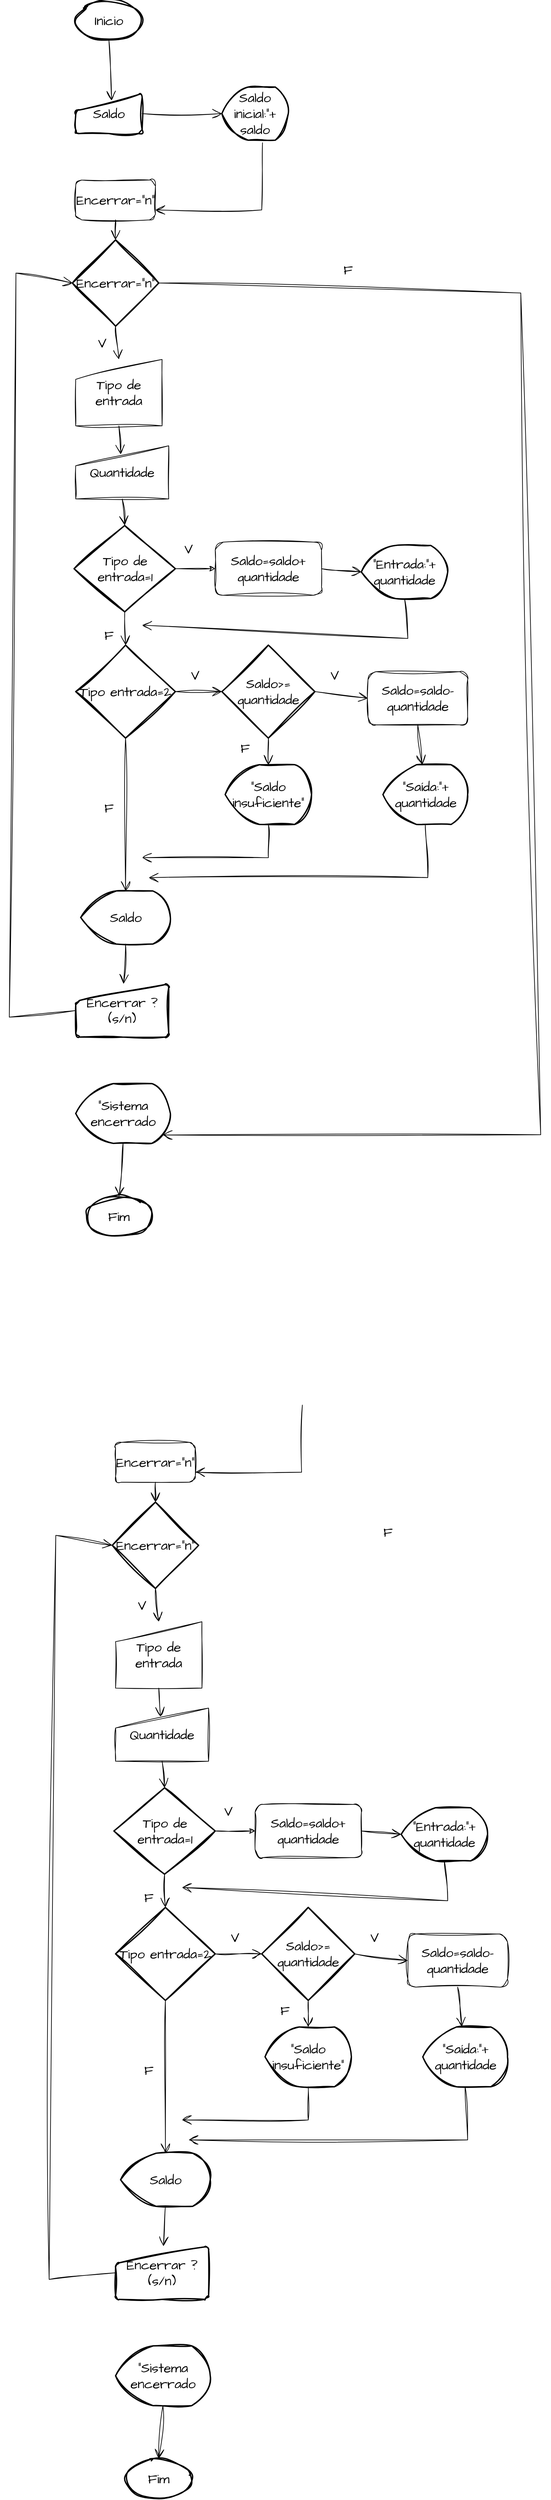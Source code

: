 <mxfile version="21.1.4" type="github">
  <diagram name="Página-1" id="TsNBDz-tJirOaTE4AlUL">
    <mxGraphModel dx="5127" dy="3079" grid="1" gridSize="10" guides="1" tooltips="1" connect="1" arrows="1" fold="1" page="1" pageScale="1" pageWidth="827" pageHeight="1169" math="0" shadow="0">
      <root>
        <mxCell id="0" />
        <mxCell id="1" parent="0" />
        <mxCell id="K529BgqyPdFPI6PLgaCU-2" value="Saldo" style="html=1;strokeWidth=2;shape=manualInput;whiteSpace=wrap;rounded=1;size=26;arcSize=11;sketch=1;hachureGap=4;jiggle=2;curveFitting=1;fontFamily=Architects Daughter;fontSource=https%3A%2F%2Ffonts.googleapis.com%2Fcss%3Ffamily%3DArchitects%2BDaughter;fontSize=20;" parent="1" vertex="1">
          <mxGeometry x="80" y="140" width="100" height="60" as="geometry" />
        </mxCell>
        <mxCell id="K529BgqyPdFPI6PLgaCU-3" value="Inicio" style="strokeWidth=2;html=1;shape=mxgraph.flowchart.start_1;whiteSpace=wrap;sketch=1;hachureGap=4;jiggle=2;curveFitting=1;fontFamily=Architects Daughter;fontSource=https%3A%2F%2Ffonts.googleapis.com%2Fcss%3Ffamily%3DArchitects%2BDaughter;fontSize=20;" parent="1" vertex="1">
          <mxGeometry x="80" width="100" height="60" as="geometry" />
        </mxCell>
        <mxCell id="K529BgqyPdFPI6PLgaCU-6" value="Saldo inicial:&quot;+ saldo" style="strokeWidth=2;html=1;shape=mxgraph.flowchart.display;whiteSpace=wrap;sketch=1;hachureGap=4;jiggle=2;curveFitting=1;fontFamily=Architects Daughter;fontSource=https%3A%2F%2Ffonts.googleapis.com%2Fcss%3Ffamily%3DArchitects%2BDaughter;fontSize=20;" parent="1" vertex="1">
          <mxGeometry x="300" y="130" width="100" height="80" as="geometry" />
        </mxCell>
        <mxCell id="K529BgqyPdFPI6PLgaCU-8" value="Encerrar=&quot;n&quot;" style="rounded=1;whiteSpace=wrap;html=1;sketch=1;hachureGap=4;jiggle=2;curveFitting=1;fontFamily=Architects Daughter;fontSource=https%3A%2F%2Ffonts.googleapis.com%2Fcss%3Ffamily%3DArchitects%2BDaughter;fontSize=20;" parent="1" vertex="1">
          <mxGeometry x="80" y="270" width="120" height="60" as="geometry" />
        </mxCell>
        <mxCell id="K529BgqyPdFPI6PLgaCU-17" value="" style="endArrow=open;endFill=1;endSize=12;html=1;rounded=0;sketch=1;hachureGap=4;jiggle=2;curveFitting=1;fontFamily=Architects Daughter;fontSource=https%3A%2F%2Ffonts.googleapis.com%2Fcss%3Ffamily%3DArchitects%2BDaughter;fontSize=16;entryX=1;entryY=0.75;entryDx=0;entryDy=0;exitX=0.612;exitY=1.049;exitDx=0;exitDy=0;exitPerimeter=0;" parent="1" source="K529BgqyPdFPI6PLgaCU-6" target="K529BgqyPdFPI6PLgaCU-8" edge="1">
          <mxGeometry width="160" relative="1" as="geometry">
            <mxPoint x="400" y="240" as="sourcePoint" />
            <mxPoint x="240" y="280" as="targetPoint" />
            <Array as="points">
              <mxPoint x="360" y="315" />
            </Array>
          </mxGeometry>
        </mxCell>
        <mxCell id="K529BgqyPdFPI6PLgaCU-24" value="" style="endArrow=open;endFill=1;endSize=12;html=1;rounded=0;sketch=1;hachureGap=4;jiggle=2;curveFitting=1;fontFamily=Architects Daughter;fontSource=https%3A%2F%2Ffonts.googleapis.com%2Fcss%3Ffamily%3DArchitects%2BDaughter;fontSize=16;entryX=0.54;entryY=0.173;entryDx=0;entryDy=0;entryPerimeter=0;exitX=0.5;exitY=1;exitDx=0;exitDy=0;exitPerimeter=0;" parent="1" source="K529BgqyPdFPI6PLgaCU-3" target="K529BgqyPdFPI6PLgaCU-2" edge="1">
          <mxGeometry width="160" relative="1" as="geometry">
            <mxPoint x="180" y="90" as="sourcePoint" />
            <mxPoint x="145" y="190" as="targetPoint" />
          </mxGeometry>
        </mxCell>
        <mxCell id="K529BgqyPdFPI6PLgaCU-25" value="" style="endArrow=open;endFill=1;endSize=12;html=1;rounded=0;sketch=1;hachureGap=4;jiggle=2;curveFitting=1;fontFamily=Architects Daughter;fontSource=https%3A%2F%2Ffonts.googleapis.com%2Fcss%3Ffamily%3DArchitects%2BDaughter;fontSize=16;entryX=0;entryY=0.5;entryDx=0;entryDy=0;entryPerimeter=0;exitX=1;exitY=0.5;exitDx=0;exitDy=0;" parent="1" source="K529BgqyPdFPI6PLgaCU-2" target="K529BgqyPdFPI6PLgaCU-6" edge="1">
          <mxGeometry width="160" relative="1" as="geometry">
            <mxPoint x="220" y="140" as="sourcePoint" />
            <mxPoint x="250" y="170" as="targetPoint" />
          </mxGeometry>
        </mxCell>
        <mxCell id="K529BgqyPdFPI6PLgaCU-26" value="" style="endArrow=open;endFill=1;endSize=12;html=1;rounded=0;sketch=1;hachureGap=4;jiggle=2;curveFitting=1;fontFamily=Architects Daughter;fontSource=https%3A%2F%2Ffonts.googleapis.com%2Fcss%3Ffamily%3DArchitects%2BDaughter;fontSize=16;exitX=0.5;exitY=1;exitDx=0;exitDy=0;entryX=0.5;entryY=0;entryDx=0;entryDy=0;entryPerimeter=0;" parent="1" source="K529BgqyPdFPI6PLgaCU-8" target="K529BgqyPdFPI6PLgaCU-28" edge="1">
          <mxGeometry width="160" relative="1" as="geometry">
            <mxPoint x="139.5" y="320" as="sourcePoint" />
            <mxPoint x="170" y="350" as="targetPoint" />
          </mxGeometry>
        </mxCell>
        <mxCell id="K529BgqyPdFPI6PLgaCU-29" style="edgeStyle=orthogonalEdgeStyle;rounded=0;sketch=1;hachureGap=4;jiggle=2;curveFitting=1;orthogonalLoop=1;jettySize=auto;html=1;fontFamily=Architects Daughter;fontSource=https%3A%2F%2Ffonts.googleapis.com%2Fcss%3Ffamily%3DArchitects%2BDaughter;fontSize=16;" parent="1" edge="1">
          <mxGeometry relative="1" as="geometry">
            <mxPoint x="220" y="435" as="targetPoint" />
            <mxPoint x="220" y="435" as="sourcePoint" />
          </mxGeometry>
        </mxCell>
        <mxCell id="K529BgqyPdFPI6PLgaCU-28" value="Encerrar=&quot;n&quot;" style="strokeWidth=2;html=1;shape=mxgraph.flowchart.decision;whiteSpace=wrap;sketch=1;hachureGap=4;jiggle=2;curveFitting=1;fontFamily=Architects Daughter;fontSource=https%3A%2F%2Ffonts.googleapis.com%2Fcss%3Ffamily%3DArchitects%2BDaughter;fontSize=20;" parent="1" vertex="1">
          <mxGeometry x="75" y="360" width="130" height="130" as="geometry" />
        </mxCell>
        <mxCell id="K529BgqyPdFPI6PLgaCU-31" value="Tipo de entrada" style="shape=manualInput;whiteSpace=wrap;html=1;sketch=1;hachureGap=4;jiggle=2;curveFitting=1;fontFamily=Architects Daughter;fontSource=https%3A%2F%2Ffonts.googleapis.com%2Fcss%3Ffamily%3DArchitects%2BDaughter;fontSize=20;" parent="1" vertex="1">
          <mxGeometry x="80" y="540" width="130" height="100" as="geometry" />
        </mxCell>
        <mxCell id="K529BgqyPdFPI6PLgaCU-32" value="" style="endArrow=open;endFill=1;endSize=12;html=1;rounded=0;sketch=1;hachureGap=4;jiggle=2;curveFitting=1;fontFamily=Architects Daughter;fontSource=https%3A%2F%2Ffonts.googleapis.com%2Fcss%3Ffamily%3DArchitects%2BDaughter;fontSize=16;exitX=0.5;exitY=1;exitDx=0;exitDy=0;exitPerimeter=0;entryX=0.5;entryY=0;entryDx=0;entryDy=0;" parent="1" source="K529BgqyPdFPI6PLgaCU-28" target="K529BgqyPdFPI6PLgaCU-31" edge="1">
          <mxGeometry width="160" relative="1" as="geometry">
            <mxPoint x="144.5" y="505" as="sourcePoint" />
            <mxPoint x="200" y="510" as="targetPoint" />
            <Array as="points" />
          </mxGeometry>
        </mxCell>
        <mxCell id="K529BgqyPdFPI6PLgaCU-35" value="V" style="text;html=1;strokeColor=none;fillColor=none;align=center;verticalAlign=middle;whiteSpace=wrap;rounded=0;fontSize=20;fontFamily=Architects Daughter;" parent="1" vertex="1">
          <mxGeometry x="90" y="500" width="60" height="30" as="geometry" />
        </mxCell>
        <mxCell id="K529BgqyPdFPI6PLgaCU-36" value="Quantidade" style="shape=manualInput;whiteSpace=wrap;html=1;sketch=1;hachureGap=4;jiggle=2;curveFitting=1;fontFamily=Architects Daughter;fontSource=https%3A%2F%2Ffonts.googleapis.com%2Fcss%3Ffamily%3DArchitects%2BDaughter;fontSize=20;" parent="1" vertex="1">
          <mxGeometry x="80" y="670" width="140" height="80" as="geometry" />
        </mxCell>
        <mxCell id="K529BgqyPdFPI6PLgaCU-37" value="" style="endArrow=open;endFill=1;endSize=12;html=1;rounded=0;sketch=1;hachureGap=4;jiggle=2;curveFitting=1;fontFamily=Architects Daughter;fontSource=https%3A%2F%2Ffonts.googleapis.com%2Fcss%3Ffamily%3DArchitects%2BDaughter;fontSize=16;entryX=0.483;entryY=0.161;entryDx=0;entryDy=0;entryPerimeter=0;exitX=0.5;exitY=1;exitDx=0;exitDy=0;" parent="1" source="K529BgqyPdFPI6PLgaCU-31" target="K529BgqyPdFPI6PLgaCU-36" edge="1">
          <mxGeometry width="160" relative="1" as="geometry">
            <mxPoint x="144.5" y="630" as="sourcePoint" />
            <mxPoint x="144.5" y="700" as="targetPoint" />
          </mxGeometry>
        </mxCell>
        <mxCell id="K529BgqyPdFPI6PLgaCU-45" value="" style="edgeStyle=orthogonalEdgeStyle;rounded=0;sketch=1;hachureGap=4;jiggle=2;curveFitting=1;orthogonalLoop=1;jettySize=auto;html=1;fontFamily=Architects Daughter;fontSource=https%3A%2F%2Ffonts.googleapis.com%2Fcss%3Ffamily%3DArchitects%2BDaughter;fontSize=16;exitX=1;exitY=0.5;exitDx=0;exitDy=0;exitPerimeter=0;entryX=0;entryY=0.5;entryDx=0;entryDy=0;" parent="1" source="K529BgqyPdFPI6PLgaCU-39" target="K529BgqyPdFPI6PLgaCU-42" edge="1">
          <mxGeometry relative="1" as="geometry">
            <mxPoint x="240" y="890" as="sourcePoint" />
            <mxPoint x="260" y="880" as="targetPoint" />
          </mxGeometry>
        </mxCell>
        <mxCell id="K529BgqyPdFPI6PLgaCU-39" value="Tipo de entrada=1" style="strokeWidth=2;html=1;shape=mxgraph.flowchart.decision;whiteSpace=wrap;sketch=1;hachureGap=4;jiggle=2;curveFitting=1;fontFamily=Architects Daughter;fontSource=https%3A%2F%2Ffonts.googleapis.com%2Fcss%3Ffamily%3DArchitects%2BDaughter;fontSize=20;" parent="1" vertex="1">
          <mxGeometry x="77.5" y="790" width="152.5" height="130" as="geometry" />
        </mxCell>
        <mxCell id="K529BgqyPdFPI6PLgaCU-40" value="" style="endArrow=open;endFill=1;endSize=12;html=1;rounded=0;sketch=1;hachureGap=4;jiggle=2;curveFitting=1;fontFamily=Architects Daughter;fontSource=https%3A%2F%2Ffonts.googleapis.com%2Fcss%3Ffamily%3DArchitects%2BDaughter;fontSize=16;exitX=0.5;exitY=1;exitDx=0;exitDy=0;entryX=0.5;entryY=0;entryDx=0;entryDy=0;entryPerimeter=0;" parent="1" source="K529BgqyPdFPI6PLgaCU-36" target="K529BgqyPdFPI6PLgaCU-39" edge="1">
          <mxGeometry width="160" relative="1" as="geometry">
            <mxPoint x="180" y="780" as="sourcePoint" />
            <mxPoint x="170" y="780" as="targetPoint" />
          </mxGeometry>
        </mxCell>
        <mxCell id="K529BgqyPdFPI6PLgaCU-42" value="Saldo=saldo+&lt;br&gt;quantidade" style="rounded=1;whiteSpace=wrap;html=1;sketch=1;hachureGap=4;jiggle=2;curveFitting=1;fontFamily=Architects Daughter;fontSource=https%3A%2F%2Ffonts.googleapis.com%2Fcss%3Ffamily%3DArchitects%2BDaughter;fontSize=20;" parent="1" vertex="1">
          <mxGeometry x="290" y="815" width="160" height="80" as="geometry" />
        </mxCell>
        <mxCell id="K529BgqyPdFPI6PLgaCU-46" value="&quot;Entrada:&quot;+&lt;br&gt;quantidade" style="strokeWidth=2;html=1;shape=mxgraph.flowchart.display;whiteSpace=wrap;sketch=1;hachureGap=4;jiggle=2;curveFitting=1;fontFamily=Architects Daughter;fontSource=https%3A%2F%2Ffonts.googleapis.com%2Fcss%3Ffamily%3DArchitects%2BDaughter;fontSize=20;" parent="1" vertex="1">
          <mxGeometry x="510" y="820" width="130" height="80" as="geometry" />
        </mxCell>
        <mxCell id="K529BgqyPdFPI6PLgaCU-47" value="" style="endArrow=open;endFill=1;endSize=12;html=1;rounded=0;sketch=1;hachureGap=4;jiggle=2;curveFitting=1;fontFamily=Architects Daughter;fontSource=https%3A%2F%2Ffonts.googleapis.com%2Fcss%3Ffamily%3DArchitects%2BDaughter;fontSize=16;entryX=0;entryY=0.5;entryDx=0;entryDy=0;entryPerimeter=0;exitX=1;exitY=0.5;exitDx=0;exitDy=0;" parent="1" source="K529BgqyPdFPI6PLgaCU-42" target="K529BgqyPdFPI6PLgaCU-46" edge="1">
          <mxGeometry width="160" relative="1" as="geometry">
            <mxPoint x="334" y="880" as="sourcePoint" />
            <mxPoint x="494" y="880" as="targetPoint" />
          </mxGeometry>
        </mxCell>
        <mxCell id="K529BgqyPdFPI6PLgaCU-48" value="" style="endArrow=open;endFill=1;endSize=12;html=1;rounded=0;sketch=1;hachureGap=4;jiggle=2;curveFitting=1;fontFamily=Architects Daughter;fontSource=https%3A%2F%2Ffonts.googleapis.com%2Fcss%3Ffamily%3DArchitects%2BDaughter;fontSize=16;exitX=0.5;exitY=1;exitDx=0;exitDy=0;exitPerimeter=0;entryX=0.5;entryY=0;entryDx=0;entryDy=0;entryPerimeter=0;" parent="1" source="K529BgqyPdFPI6PLgaCU-39" target="K529BgqyPdFPI6PLgaCU-49" edge="1">
          <mxGeometry width="160" relative="1" as="geometry">
            <mxPoint x="153.25" y="950" as="sourcePoint" />
            <mxPoint x="153" y="960" as="targetPoint" />
          </mxGeometry>
        </mxCell>
        <mxCell id="K529BgqyPdFPI6PLgaCU-49" value="Tipo entrada=2" style="strokeWidth=2;html=1;shape=mxgraph.flowchart.decision;whiteSpace=wrap;sketch=1;hachureGap=4;jiggle=2;curveFitting=1;fontFamily=Architects Daughter;fontSource=https%3A%2F%2Ffonts.googleapis.com%2Fcss%3Ffamily%3DArchitects%2BDaughter;fontSize=20;" parent="1" vertex="1">
          <mxGeometry x="80" y="970" width="150" height="140" as="geometry" />
        </mxCell>
        <mxCell id="K529BgqyPdFPI6PLgaCU-50" value="F" style="text;html=1;strokeColor=none;fillColor=none;align=center;verticalAlign=middle;whiteSpace=wrap;rounded=0;fontSize=20;fontFamily=Architects Daughter;" parent="1" vertex="1">
          <mxGeometry x="100" y="940" width="60" height="30" as="geometry" />
        </mxCell>
        <mxCell id="K529BgqyPdFPI6PLgaCU-51" value="V" style="text;html=1;strokeColor=none;fillColor=none;align=center;verticalAlign=middle;whiteSpace=wrap;rounded=0;fontSize=20;fontFamily=Architects Daughter;" parent="1" vertex="1">
          <mxGeometry x="220" y="810" width="60" height="30" as="geometry" />
        </mxCell>
        <mxCell id="K529BgqyPdFPI6PLgaCU-54" value="" style="endArrow=open;endFill=1;endSize=12;html=1;rounded=0;sketch=1;hachureGap=4;jiggle=2;curveFitting=1;fontFamily=Architects Daughter;fontSource=https%3A%2F%2Ffonts.googleapis.com%2Fcss%3Ffamily%3DArchitects%2BDaughter;fontSize=16;exitX=0.5;exitY=1;exitDx=0;exitDy=0;exitPerimeter=0;" parent="1" source="K529BgqyPdFPI6PLgaCU-46" edge="1">
          <mxGeometry width="160" relative="1" as="geometry">
            <mxPoint x="690" y="940" as="sourcePoint" />
            <mxPoint x="180" y="940" as="targetPoint" />
            <Array as="points">
              <mxPoint x="580" y="960" />
            </Array>
          </mxGeometry>
        </mxCell>
        <mxCell id="K529BgqyPdFPI6PLgaCU-55" value="" style="endArrow=open;endFill=1;endSize=12;html=1;rounded=0;sketch=1;hachureGap=4;jiggle=2;curveFitting=1;fontFamily=Architects Daughter;fontSource=https%3A%2F%2Ffonts.googleapis.com%2Fcss%3Ffamily%3DArchitects%2BDaughter;fontSize=16;exitX=1;exitY=0.5;exitDx=0;exitDy=0;exitPerimeter=0;entryX=0;entryY=0.5;entryDx=0;entryDy=0;entryPerimeter=0;" parent="1" source="K529BgqyPdFPI6PLgaCU-49" target="K529BgqyPdFPI6PLgaCU-56" edge="1">
          <mxGeometry width="160" relative="1" as="geometry">
            <mxPoint x="380" y="1130" as="sourcePoint" />
            <mxPoint x="280" y="1060" as="targetPoint" />
          </mxGeometry>
        </mxCell>
        <mxCell id="K529BgqyPdFPI6PLgaCU-56" value="Saldo&amp;gt;=&lt;br&gt;quantidade" style="strokeWidth=2;html=1;shape=mxgraph.flowchart.decision;whiteSpace=wrap;sketch=1;hachureGap=4;jiggle=2;curveFitting=1;fontFamily=Architects Daughter;fontSource=https%3A%2F%2Ffonts.googleapis.com%2Fcss%3Ffamily%3DArchitects%2BDaughter;fontSize=20;" parent="1" vertex="1">
          <mxGeometry x="300" y="970" width="140" height="140" as="geometry" />
        </mxCell>
        <mxCell id="K529BgqyPdFPI6PLgaCU-57" value="Saldo=saldo-&lt;br&gt;quantidade" style="rounded=1;whiteSpace=wrap;html=1;sketch=1;hachureGap=4;jiggle=2;curveFitting=1;fontFamily=Architects Daughter;fontSource=https%3A%2F%2Ffonts.googleapis.com%2Fcss%3Ffamily%3DArchitects%2BDaughter;fontSize=20;" parent="1" vertex="1">
          <mxGeometry x="520" y="1010" width="150" height="80" as="geometry" />
        </mxCell>
        <mxCell id="K529BgqyPdFPI6PLgaCU-58" value="" style="endArrow=open;endFill=1;endSize=12;html=1;rounded=0;sketch=1;hachureGap=4;jiggle=2;curveFitting=1;fontFamily=Architects Daughter;fontSource=https%3A%2F%2Ffonts.googleapis.com%2Fcss%3Ffamily%3DArchitects%2BDaughter;fontSize=16;exitX=1;exitY=0.5;exitDx=0;exitDy=0;exitPerimeter=0;entryX=0;entryY=0.5;entryDx=0;entryDy=0;" parent="1" source="K529BgqyPdFPI6PLgaCU-56" target="K529BgqyPdFPI6PLgaCU-57" edge="1">
          <mxGeometry width="160" relative="1" as="geometry">
            <mxPoint x="380" y="1110" as="sourcePoint" />
            <mxPoint x="540" y="1110" as="targetPoint" />
          </mxGeometry>
        </mxCell>
        <mxCell id="K529BgqyPdFPI6PLgaCU-59" value="V" style="text;html=1;strokeColor=none;fillColor=none;align=center;verticalAlign=middle;whiteSpace=wrap;rounded=0;fontSize=20;fontFamily=Architects Daughter;" parent="1" vertex="1">
          <mxGeometry x="230" y="1000" width="60" height="30" as="geometry" />
        </mxCell>
        <mxCell id="K529BgqyPdFPI6PLgaCU-60" value="V" style="text;html=1;strokeColor=none;fillColor=none;align=center;verticalAlign=middle;whiteSpace=wrap;rounded=0;fontSize=20;fontFamily=Architects Daughter;" parent="1" vertex="1">
          <mxGeometry x="440" y="1000" width="60" height="30" as="geometry" />
        </mxCell>
        <mxCell id="K529BgqyPdFPI6PLgaCU-61" value="" style="endArrow=open;endFill=1;endSize=12;html=1;rounded=0;sketch=1;hachureGap=4;jiggle=2;curveFitting=1;fontFamily=Architects Daughter;fontSource=https%3A%2F%2Ffonts.googleapis.com%2Fcss%3Ffamily%3DArchitects%2BDaughter;fontSize=16;exitX=0.5;exitY=1;exitDx=0;exitDy=0;exitPerimeter=0;entryX=0.5;entryY=0;entryDx=0;entryDy=0;entryPerimeter=0;" parent="1" source="K529BgqyPdFPI6PLgaCU-56" target="K529BgqyPdFPI6PLgaCU-65" edge="1">
          <mxGeometry width="160" relative="1" as="geometry">
            <mxPoint x="340" y="1160" as="sourcePoint" />
            <mxPoint x="370" y="1130" as="targetPoint" />
          </mxGeometry>
        </mxCell>
        <mxCell id="K529BgqyPdFPI6PLgaCU-63" value="" style="endArrow=open;endFill=1;endSize=12;html=1;rounded=0;sketch=1;hachureGap=4;jiggle=2;curveFitting=1;fontFamily=Architects Daughter;fontSource=https%3A%2F%2Ffonts.googleapis.com%2Fcss%3Ffamily%3DArchitects%2BDaughter;fontSize=16;exitX=0.5;exitY=1;exitDx=0;exitDy=0;" parent="1" source="K529BgqyPdFPI6PLgaCU-57" target="K529BgqyPdFPI6PLgaCU-64" edge="1">
          <mxGeometry width="160" relative="1" as="geometry">
            <mxPoint x="560" y="1140" as="sourcePoint" />
            <mxPoint x="600" y="1110" as="targetPoint" />
          </mxGeometry>
        </mxCell>
        <mxCell id="K529BgqyPdFPI6PLgaCU-64" value="&quot;Saída:&quot;+&lt;br&gt;quantidade" style="strokeWidth=2;html=1;shape=mxgraph.flowchart.display;whiteSpace=wrap;sketch=1;hachureGap=4;jiggle=2;curveFitting=1;fontFamily=Architects Daughter;fontSource=https%3A%2F%2Ffonts.googleapis.com%2Fcss%3Ffamily%3DArchitects%2BDaughter;fontSize=20;" parent="1" vertex="1">
          <mxGeometry x="542.5" y="1150" width="127.5" height="90" as="geometry" />
        </mxCell>
        <mxCell id="K529BgqyPdFPI6PLgaCU-65" value="&quot;Saldo&lt;br&gt;insuficiente&quot;" style="strokeWidth=2;html=1;shape=mxgraph.flowchart.display;whiteSpace=wrap;sketch=1;hachureGap=4;jiggle=2;curveFitting=1;fontFamily=Architects Daughter;fontSource=https%3A%2F%2Ffonts.googleapis.com%2Fcss%3Ffamily%3DArchitects%2BDaughter;fontSize=20;" parent="1" vertex="1">
          <mxGeometry x="305" y="1150" width="130" height="90" as="geometry" />
        </mxCell>
        <mxCell id="K529BgqyPdFPI6PLgaCU-66" value="F" style="text;html=1;strokeColor=none;fillColor=none;align=center;verticalAlign=middle;whiteSpace=wrap;rounded=0;fontSize=20;fontFamily=Architects Daughter;" parent="1" vertex="1">
          <mxGeometry x="305" y="1110" width="60" height="30" as="geometry" />
        </mxCell>
        <mxCell id="K529BgqyPdFPI6PLgaCU-67" value="Saldo" style="strokeWidth=2;html=1;shape=mxgraph.flowchart.display;whiteSpace=wrap;sketch=1;hachureGap=4;jiggle=2;curveFitting=1;fontFamily=Architects Daughter;fontSource=https%3A%2F%2Ffonts.googleapis.com%2Fcss%3Ffamily%3DArchitects%2BDaughter;fontSize=20;" parent="1" vertex="1">
          <mxGeometry x="87.5" y="1340" width="135" height="80" as="geometry" />
        </mxCell>
        <mxCell id="K529BgqyPdFPI6PLgaCU-68" value="" style="endArrow=open;endFill=1;endSize=12;html=1;rounded=0;sketch=1;hachureGap=4;jiggle=2;curveFitting=1;fontFamily=Architects Daughter;fontSource=https%3A%2F%2Ffonts.googleapis.com%2Fcss%3Ffamily%3DArchitects%2BDaughter;fontSize=16;exitX=0.5;exitY=1;exitDx=0;exitDy=0;exitPerimeter=0;entryX=0.5;entryY=0;entryDx=0;entryDy=0;entryPerimeter=0;" parent="1" source="K529BgqyPdFPI6PLgaCU-49" target="K529BgqyPdFPI6PLgaCU-67" edge="1">
          <mxGeometry width="160" relative="1" as="geometry">
            <mxPoint x="120" y="1210" as="sourcePoint" />
            <mxPoint x="160" y="1320" as="targetPoint" />
          </mxGeometry>
        </mxCell>
        <mxCell id="K529BgqyPdFPI6PLgaCU-69" value="F" style="text;html=1;strokeColor=none;fillColor=none;align=center;verticalAlign=middle;whiteSpace=wrap;rounded=0;fontSize=20;fontFamily=Architects Daughter;" parent="1" vertex="1">
          <mxGeometry x="100" y="1200" width="60" height="30" as="geometry" />
        </mxCell>
        <mxCell id="K529BgqyPdFPI6PLgaCU-70" value="" style="endArrow=open;endFill=1;endSize=12;html=1;rounded=0;sketch=1;hachureGap=4;jiggle=2;curveFitting=1;fontFamily=Architects Daughter;fontSource=https%3A%2F%2Ffonts.googleapis.com%2Fcss%3Ffamily%3DArchitects%2BDaughter;fontSize=16;exitX=0.5;exitY=1;exitDx=0;exitDy=0;exitPerimeter=0;" parent="1" source="K529BgqyPdFPI6PLgaCU-64" edge="1">
          <mxGeometry width="160" relative="1" as="geometry">
            <mxPoint x="542.5" y="1310" as="sourcePoint" />
            <mxPoint x="190" y="1320" as="targetPoint" />
            <Array as="points">
              <mxPoint x="610" y="1320" />
            </Array>
          </mxGeometry>
        </mxCell>
        <mxCell id="K529BgqyPdFPI6PLgaCU-71" value="" style="endArrow=open;endFill=1;endSize=12;html=1;rounded=0;sketch=1;hachureGap=4;jiggle=2;curveFitting=1;fontFamily=Architects Daughter;fontSource=https%3A%2F%2Ffonts.googleapis.com%2Fcss%3Ffamily%3DArchitects%2BDaughter;fontSize=16;exitX=0.5;exitY=1;exitDx=0;exitDy=0;exitPerimeter=0;" parent="1" source="K529BgqyPdFPI6PLgaCU-65" edge="1">
          <mxGeometry width="160" relative="1" as="geometry">
            <mxPoint x="280" y="1320" as="sourcePoint" />
            <mxPoint x="180" y="1290" as="targetPoint" />
            <Array as="points">
              <mxPoint x="370" y="1290" />
            </Array>
          </mxGeometry>
        </mxCell>
        <mxCell id="K529BgqyPdFPI6PLgaCU-72" value="" style="endArrow=open;endFill=1;endSize=12;html=1;rounded=0;sketch=1;hachureGap=4;jiggle=2;curveFitting=1;fontFamily=Architects Daughter;fontSource=https%3A%2F%2Ffonts.googleapis.com%2Fcss%3Ffamily%3DArchitects%2BDaughter;fontSize=16;exitX=0.5;exitY=1;exitDx=0;exitDy=0;exitPerimeter=0;" parent="1" source="K529BgqyPdFPI6PLgaCU-67" target="K529BgqyPdFPI6PLgaCU-73" edge="1">
          <mxGeometry width="160" relative="1" as="geometry">
            <mxPoint x="380" y="1680" as="sourcePoint" />
            <mxPoint x="240" y="1460" as="targetPoint" />
          </mxGeometry>
        </mxCell>
        <mxCell id="K529BgqyPdFPI6PLgaCU-73" value="Encerrar ? (s/n)" style="html=1;strokeWidth=2;shape=manualInput;whiteSpace=wrap;rounded=1;size=26;arcSize=11;sketch=1;hachureGap=4;jiggle=2;curveFitting=1;fontFamily=Architects Daughter;fontSource=https%3A%2F%2Ffonts.googleapis.com%2Fcss%3Ffamily%3DArchitects%2BDaughter;fontSize=20;" parent="1" vertex="1">
          <mxGeometry x="80" y="1480" width="140" height="80" as="geometry" />
        </mxCell>
        <mxCell id="K529BgqyPdFPI6PLgaCU-77" value="" style="endArrow=open;endFill=1;endSize=12;html=1;rounded=0;sketch=1;hachureGap=4;jiggle=2;curveFitting=1;fontFamily=Architects Daughter;fontSource=https%3A%2F%2Ffonts.googleapis.com%2Fcss%3Ffamily%3DArchitects%2BDaughter;fontSize=16;entryX=0;entryY=0.5;entryDx=0;entryDy=0;entryPerimeter=0;exitX=0;exitY=0.5;exitDx=0;exitDy=0;" parent="1" source="K529BgqyPdFPI6PLgaCU-73" target="K529BgqyPdFPI6PLgaCU-28" edge="1">
          <mxGeometry width="160" relative="1" as="geometry">
            <mxPoint x="-240" y="620" as="sourcePoint" />
            <mxPoint x="-270" y="870" as="targetPoint" />
            <Array as="points">
              <mxPoint x="-20" y="1530" />
              <mxPoint x="-10" y="410" />
            </Array>
          </mxGeometry>
        </mxCell>
        <mxCell id="K529BgqyPdFPI6PLgaCU-78" value="&quot;Sistema&lt;br&gt;encerrado" style="strokeWidth=2;html=1;shape=mxgraph.flowchart.display;whiteSpace=wrap;sketch=1;hachureGap=4;jiggle=2;curveFitting=1;fontFamily=Architects Daughter;fontSource=https%3A%2F%2Ffonts.googleapis.com%2Fcss%3Ffamily%3DArchitects%2BDaughter;fontSize=20;" parent="1" vertex="1">
          <mxGeometry x="80" y="1630" width="142.5" height="90" as="geometry" />
        </mxCell>
        <mxCell id="K529BgqyPdFPI6PLgaCU-79" value="Fim" style="strokeWidth=2;html=1;shape=mxgraph.flowchart.start_1;whiteSpace=wrap;sketch=1;hachureGap=4;jiggle=2;curveFitting=1;fontFamily=Architects Daughter;fontSource=https%3A%2F%2Ffonts.googleapis.com%2Fcss%3Ffamily%3DArchitects%2BDaughter;fontSize=20;" parent="1" vertex="1">
          <mxGeometry x="95" y="1800" width="100" height="60" as="geometry" />
        </mxCell>
        <mxCell id="K529BgqyPdFPI6PLgaCU-80" value="" style="endArrow=open;endFill=1;endSize=12;html=1;rounded=0;sketch=1;hachureGap=4;jiggle=2;curveFitting=1;fontFamily=Architects Daughter;fontSource=https%3A%2F%2Ffonts.googleapis.com%2Fcss%3Ffamily%3DArchitects%2BDaughter;fontSize=16;exitX=0.5;exitY=1;exitDx=0;exitDy=0;exitPerimeter=0;entryX=0.5;entryY=0;entryDx=0;entryDy=0;entryPerimeter=0;" parent="1" source="K529BgqyPdFPI6PLgaCU-78" target="K529BgqyPdFPI6PLgaCU-79" edge="1">
          <mxGeometry width="160" relative="1" as="geometry">
            <mxPoint x="320" y="1790" as="sourcePoint" />
            <mxPoint x="480" y="1790" as="targetPoint" />
          </mxGeometry>
        </mxCell>
        <mxCell id="K529BgqyPdFPI6PLgaCU-81" value="" style="endArrow=open;endFill=1;endSize=12;html=1;rounded=0;sketch=1;hachureGap=4;jiggle=2;curveFitting=1;fontFamily=Architects Daughter;fontSource=https%3A%2F%2Ffonts.googleapis.com%2Fcss%3Ffamily%3DArchitects%2BDaughter;fontSize=16;entryX=0.92;entryY=0.86;entryDx=0;entryDy=0;entryPerimeter=0;exitX=1;exitY=0.5;exitDx=0;exitDy=0;exitPerimeter=0;" parent="1" source="K529BgqyPdFPI6PLgaCU-28" target="K529BgqyPdFPI6PLgaCU-78" edge="1">
          <mxGeometry width="160" relative="1" as="geometry">
            <mxPoint x="310" y="1120" as="sourcePoint" />
            <mxPoint x="580" y="1770" as="targetPoint" />
            <Array as="points">
              <mxPoint x="750" y="440" />
              <mxPoint x="780" y="1707" />
            </Array>
          </mxGeometry>
        </mxCell>
        <mxCell id="K529BgqyPdFPI6PLgaCU-82" value="F" style="text;html=1;strokeColor=none;fillColor=none;align=center;verticalAlign=middle;whiteSpace=wrap;rounded=0;fontSize=20;fontFamily=Architects Daughter;" parent="1" vertex="1">
          <mxGeometry x="460" y="390" width="60" height="30" as="geometry" />
        </mxCell>
        <mxCell id="KEXaXJ9C1GrtUqAtvvnB-5" value="Encerrar=&quot;n&quot;" style="rounded=1;whiteSpace=wrap;html=1;sketch=1;hachureGap=4;jiggle=2;curveFitting=1;fontFamily=Architects Daughter;fontSource=https%3A%2F%2Ffonts.googleapis.com%2Fcss%3Ffamily%3DArchitects%2BDaughter;fontSize=20;" vertex="1" parent="1">
          <mxGeometry x="140" y="2170" width="120" height="60" as="geometry" />
        </mxCell>
        <mxCell id="KEXaXJ9C1GrtUqAtvvnB-6" value="" style="endArrow=open;endFill=1;endSize=12;html=1;rounded=0;sketch=1;hachureGap=4;jiggle=2;curveFitting=1;fontFamily=Architects Daughter;fontSource=https%3A%2F%2Ffonts.googleapis.com%2Fcss%3Ffamily%3DArchitects%2BDaughter;fontSize=16;entryX=1;entryY=0.75;entryDx=0;entryDy=0;exitX=0.612;exitY=1.049;exitDx=0;exitDy=0;exitPerimeter=0;" edge="1" parent="1" target="KEXaXJ9C1GrtUqAtvvnB-5">
          <mxGeometry width="160" relative="1" as="geometry">
            <mxPoint x="421.2" y="2113.92" as="sourcePoint" />
            <mxPoint x="300" y="2180" as="targetPoint" />
            <Array as="points">
              <mxPoint x="420" y="2215" />
            </Array>
          </mxGeometry>
        </mxCell>
        <mxCell id="KEXaXJ9C1GrtUqAtvvnB-9" value="" style="endArrow=open;endFill=1;endSize=12;html=1;rounded=0;sketch=1;hachureGap=4;jiggle=2;curveFitting=1;fontFamily=Architects Daughter;fontSource=https%3A%2F%2Ffonts.googleapis.com%2Fcss%3Ffamily%3DArchitects%2BDaughter;fontSize=16;exitX=0.5;exitY=1;exitDx=0;exitDy=0;entryX=0.5;entryY=0;entryDx=0;entryDy=0;entryPerimeter=0;" edge="1" parent="1" source="KEXaXJ9C1GrtUqAtvvnB-5" target="KEXaXJ9C1GrtUqAtvvnB-11">
          <mxGeometry width="160" relative="1" as="geometry">
            <mxPoint x="199.5" y="2220" as="sourcePoint" />
            <mxPoint x="230" y="2250" as="targetPoint" />
          </mxGeometry>
        </mxCell>
        <mxCell id="KEXaXJ9C1GrtUqAtvvnB-10" style="edgeStyle=orthogonalEdgeStyle;rounded=0;sketch=1;hachureGap=4;jiggle=2;curveFitting=1;orthogonalLoop=1;jettySize=auto;html=1;fontFamily=Architects Daughter;fontSource=https%3A%2F%2Ffonts.googleapis.com%2Fcss%3Ffamily%3DArchitects%2BDaughter;fontSize=16;" edge="1" parent="1">
          <mxGeometry relative="1" as="geometry">
            <mxPoint x="280" y="2335" as="targetPoint" />
            <mxPoint x="280" y="2335" as="sourcePoint" />
          </mxGeometry>
        </mxCell>
        <mxCell id="KEXaXJ9C1GrtUqAtvvnB-11" value="Encerrar=&quot;n&quot;" style="strokeWidth=2;html=1;shape=mxgraph.flowchart.decision;whiteSpace=wrap;sketch=1;hachureGap=4;jiggle=2;curveFitting=1;fontFamily=Architects Daughter;fontSource=https%3A%2F%2Ffonts.googleapis.com%2Fcss%3Ffamily%3DArchitects%2BDaughter;fontSize=20;" vertex="1" parent="1">
          <mxGeometry x="135" y="2260" width="130" height="130" as="geometry" />
        </mxCell>
        <mxCell id="KEXaXJ9C1GrtUqAtvvnB-12" value="Tipo de entrada" style="shape=manualInput;whiteSpace=wrap;html=1;sketch=1;hachureGap=4;jiggle=2;curveFitting=1;fontFamily=Architects Daughter;fontSource=https%3A%2F%2Ffonts.googleapis.com%2Fcss%3Ffamily%3DArchitects%2BDaughter;fontSize=20;" vertex="1" parent="1">
          <mxGeometry x="140" y="2440" width="130" height="100" as="geometry" />
        </mxCell>
        <mxCell id="KEXaXJ9C1GrtUqAtvvnB-13" value="" style="endArrow=open;endFill=1;endSize=12;html=1;rounded=0;sketch=1;hachureGap=4;jiggle=2;curveFitting=1;fontFamily=Architects Daughter;fontSource=https%3A%2F%2Ffonts.googleapis.com%2Fcss%3Ffamily%3DArchitects%2BDaughter;fontSize=16;exitX=0.5;exitY=1;exitDx=0;exitDy=0;exitPerimeter=0;entryX=0.5;entryY=0;entryDx=0;entryDy=0;" edge="1" parent="1" source="KEXaXJ9C1GrtUqAtvvnB-11" target="KEXaXJ9C1GrtUqAtvvnB-12">
          <mxGeometry width="160" relative="1" as="geometry">
            <mxPoint x="204.5" y="2405" as="sourcePoint" />
            <mxPoint x="260" y="2410" as="targetPoint" />
            <Array as="points" />
          </mxGeometry>
        </mxCell>
        <mxCell id="KEXaXJ9C1GrtUqAtvvnB-14" value="V" style="text;html=1;strokeColor=none;fillColor=none;align=center;verticalAlign=middle;whiteSpace=wrap;rounded=0;fontSize=20;fontFamily=Architects Daughter;" vertex="1" parent="1">
          <mxGeometry x="150" y="2400" width="60" height="30" as="geometry" />
        </mxCell>
        <mxCell id="KEXaXJ9C1GrtUqAtvvnB-15" value="Quantidade" style="shape=manualInput;whiteSpace=wrap;html=1;sketch=1;hachureGap=4;jiggle=2;curveFitting=1;fontFamily=Architects Daughter;fontSource=https%3A%2F%2Ffonts.googleapis.com%2Fcss%3Ffamily%3DArchitects%2BDaughter;fontSize=20;" vertex="1" parent="1">
          <mxGeometry x="140" y="2570" width="140" height="80" as="geometry" />
        </mxCell>
        <mxCell id="KEXaXJ9C1GrtUqAtvvnB-16" value="" style="endArrow=open;endFill=1;endSize=12;html=1;rounded=0;sketch=1;hachureGap=4;jiggle=2;curveFitting=1;fontFamily=Architects Daughter;fontSource=https%3A%2F%2Ffonts.googleapis.com%2Fcss%3Ffamily%3DArchitects%2BDaughter;fontSize=16;entryX=0.483;entryY=0.161;entryDx=0;entryDy=0;entryPerimeter=0;exitX=0.5;exitY=1;exitDx=0;exitDy=0;" edge="1" parent="1" source="KEXaXJ9C1GrtUqAtvvnB-12" target="KEXaXJ9C1GrtUqAtvvnB-15">
          <mxGeometry width="160" relative="1" as="geometry">
            <mxPoint x="204.5" y="2530" as="sourcePoint" />
            <mxPoint x="204.5" y="2600" as="targetPoint" />
          </mxGeometry>
        </mxCell>
        <mxCell id="KEXaXJ9C1GrtUqAtvvnB-17" value="" style="edgeStyle=orthogonalEdgeStyle;rounded=0;sketch=1;hachureGap=4;jiggle=2;curveFitting=1;orthogonalLoop=1;jettySize=auto;html=1;fontFamily=Architects Daughter;fontSource=https%3A%2F%2Ffonts.googleapis.com%2Fcss%3Ffamily%3DArchitects%2BDaughter;fontSize=16;exitX=1;exitY=0.5;exitDx=0;exitDy=0;exitPerimeter=0;entryX=0;entryY=0.5;entryDx=0;entryDy=0;" edge="1" parent="1" source="KEXaXJ9C1GrtUqAtvvnB-18" target="KEXaXJ9C1GrtUqAtvvnB-20">
          <mxGeometry relative="1" as="geometry">
            <mxPoint x="300" y="2790" as="sourcePoint" />
            <mxPoint x="320" y="2780" as="targetPoint" />
          </mxGeometry>
        </mxCell>
        <mxCell id="KEXaXJ9C1GrtUqAtvvnB-18" value="Tipo de entrada=1" style="strokeWidth=2;html=1;shape=mxgraph.flowchart.decision;whiteSpace=wrap;sketch=1;hachureGap=4;jiggle=2;curveFitting=1;fontFamily=Architects Daughter;fontSource=https%3A%2F%2Ffonts.googleapis.com%2Fcss%3Ffamily%3DArchitects%2BDaughter;fontSize=20;" vertex="1" parent="1">
          <mxGeometry x="137.5" y="2690" width="152.5" height="130" as="geometry" />
        </mxCell>
        <mxCell id="KEXaXJ9C1GrtUqAtvvnB-19" value="" style="endArrow=open;endFill=1;endSize=12;html=1;rounded=0;sketch=1;hachureGap=4;jiggle=2;curveFitting=1;fontFamily=Architects Daughter;fontSource=https%3A%2F%2Ffonts.googleapis.com%2Fcss%3Ffamily%3DArchitects%2BDaughter;fontSize=16;exitX=0.5;exitY=1;exitDx=0;exitDy=0;entryX=0.5;entryY=0;entryDx=0;entryDy=0;entryPerimeter=0;" edge="1" parent="1" source="KEXaXJ9C1GrtUqAtvvnB-15" target="KEXaXJ9C1GrtUqAtvvnB-18">
          <mxGeometry width="160" relative="1" as="geometry">
            <mxPoint x="240" y="2680" as="sourcePoint" />
            <mxPoint x="230" y="2680" as="targetPoint" />
          </mxGeometry>
        </mxCell>
        <mxCell id="KEXaXJ9C1GrtUqAtvvnB-20" value="Saldo=saldo+&lt;br&gt;quantidade" style="rounded=1;whiteSpace=wrap;html=1;sketch=1;hachureGap=4;jiggle=2;curveFitting=1;fontFamily=Architects Daughter;fontSource=https%3A%2F%2Ffonts.googleapis.com%2Fcss%3Ffamily%3DArchitects%2BDaughter;fontSize=20;" vertex="1" parent="1">
          <mxGeometry x="350" y="2715" width="160" height="80" as="geometry" />
        </mxCell>
        <mxCell id="KEXaXJ9C1GrtUqAtvvnB-21" value="&quot;Entrada:&quot;+&lt;br&gt;quantidade" style="strokeWidth=2;html=1;shape=mxgraph.flowchart.display;whiteSpace=wrap;sketch=1;hachureGap=4;jiggle=2;curveFitting=1;fontFamily=Architects Daughter;fontSource=https%3A%2F%2Ffonts.googleapis.com%2Fcss%3Ffamily%3DArchitects%2BDaughter;fontSize=20;" vertex="1" parent="1">
          <mxGeometry x="570" y="2720" width="130" height="80" as="geometry" />
        </mxCell>
        <mxCell id="KEXaXJ9C1GrtUqAtvvnB-22" value="" style="endArrow=open;endFill=1;endSize=12;html=1;rounded=0;sketch=1;hachureGap=4;jiggle=2;curveFitting=1;fontFamily=Architects Daughter;fontSource=https%3A%2F%2Ffonts.googleapis.com%2Fcss%3Ffamily%3DArchitects%2BDaughter;fontSize=16;entryX=0;entryY=0.5;entryDx=0;entryDy=0;entryPerimeter=0;exitX=1;exitY=0.5;exitDx=0;exitDy=0;" edge="1" parent="1" source="KEXaXJ9C1GrtUqAtvvnB-20" target="KEXaXJ9C1GrtUqAtvvnB-21">
          <mxGeometry width="160" relative="1" as="geometry">
            <mxPoint x="394" y="2780" as="sourcePoint" />
            <mxPoint x="554" y="2780" as="targetPoint" />
          </mxGeometry>
        </mxCell>
        <mxCell id="KEXaXJ9C1GrtUqAtvvnB-23" value="" style="endArrow=open;endFill=1;endSize=12;html=1;rounded=0;sketch=1;hachureGap=4;jiggle=2;curveFitting=1;fontFamily=Architects Daughter;fontSource=https%3A%2F%2Ffonts.googleapis.com%2Fcss%3Ffamily%3DArchitects%2BDaughter;fontSize=16;exitX=0.5;exitY=1;exitDx=0;exitDy=0;exitPerimeter=0;entryX=0.5;entryY=0;entryDx=0;entryDy=0;entryPerimeter=0;" edge="1" parent="1" source="KEXaXJ9C1GrtUqAtvvnB-18" target="KEXaXJ9C1GrtUqAtvvnB-24">
          <mxGeometry width="160" relative="1" as="geometry">
            <mxPoint x="213.25" y="2850" as="sourcePoint" />
            <mxPoint x="213" y="2860" as="targetPoint" />
          </mxGeometry>
        </mxCell>
        <mxCell id="KEXaXJ9C1GrtUqAtvvnB-24" value="Tipo entrada=2" style="strokeWidth=2;html=1;shape=mxgraph.flowchart.decision;whiteSpace=wrap;sketch=1;hachureGap=4;jiggle=2;curveFitting=1;fontFamily=Architects Daughter;fontSource=https%3A%2F%2Ffonts.googleapis.com%2Fcss%3Ffamily%3DArchitects%2BDaughter;fontSize=20;" vertex="1" parent="1">
          <mxGeometry x="140" y="2870" width="150" height="140" as="geometry" />
        </mxCell>
        <mxCell id="KEXaXJ9C1GrtUqAtvvnB-25" value="F" style="text;html=1;strokeColor=none;fillColor=none;align=center;verticalAlign=middle;whiteSpace=wrap;rounded=0;fontSize=20;fontFamily=Architects Daughter;" vertex="1" parent="1">
          <mxGeometry x="160" y="2840" width="60" height="30" as="geometry" />
        </mxCell>
        <mxCell id="KEXaXJ9C1GrtUqAtvvnB-26" value="V" style="text;html=1;strokeColor=none;fillColor=none;align=center;verticalAlign=middle;whiteSpace=wrap;rounded=0;fontSize=20;fontFamily=Architects Daughter;" vertex="1" parent="1">
          <mxGeometry x="280" y="2710" width="60" height="30" as="geometry" />
        </mxCell>
        <mxCell id="KEXaXJ9C1GrtUqAtvvnB-27" value="" style="endArrow=open;endFill=1;endSize=12;html=1;rounded=0;sketch=1;hachureGap=4;jiggle=2;curveFitting=1;fontFamily=Architects Daughter;fontSource=https%3A%2F%2Ffonts.googleapis.com%2Fcss%3Ffamily%3DArchitects%2BDaughter;fontSize=16;exitX=0.5;exitY=1;exitDx=0;exitDy=0;exitPerimeter=0;" edge="1" parent="1" source="KEXaXJ9C1GrtUqAtvvnB-21">
          <mxGeometry width="160" relative="1" as="geometry">
            <mxPoint x="750" y="2840" as="sourcePoint" />
            <mxPoint x="240" y="2840" as="targetPoint" />
            <Array as="points">
              <mxPoint x="640" y="2860" />
            </Array>
          </mxGeometry>
        </mxCell>
        <mxCell id="KEXaXJ9C1GrtUqAtvvnB-28" value="" style="endArrow=open;endFill=1;endSize=12;html=1;rounded=0;sketch=1;hachureGap=4;jiggle=2;curveFitting=1;fontFamily=Architects Daughter;fontSource=https%3A%2F%2Ffonts.googleapis.com%2Fcss%3Ffamily%3DArchitects%2BDaughter;fontSize=16;exitX=1;exitY=0.5;exitDx=0;exitDy=0;exitPerimeter=0;entryX=0;entryY=0.5;entryDx=0;entryDy=0;entryPerimeter=0;" edge="1" parent="1" source="KEXaXJ9C1GrtUqAtvvnB-24" target="KEXaXJ9C1GrtUqAtvvnB-29">
          <mxGeometry width="160" relative="1" as="geometry">
            <mxPoint x="440" y="3030" as="sourcePoint" />
            <mxPoint x="340" y="2960" as="targetPoint" />
          </mxGeometry>
        </mxCell>
        <mxCell id="KEXaXJ9C1GrtUqAtvvnB-29" value="Saldo&amp;gt;=&lt;br&gt;quantidade" style="strokeWidth=2;html=1;shape=mxgraph.flowchart.decision;whiteSpace=wrap;sketch=1;hachureGap=4;jiggle=2;curveFitting=1;fontFamily=Architects Daughter;fontSource=https%3A%2F%2Ffonts.googleapis.com%2Fcss%3Ffamily%3DArchitects%2BDaughter;fontSize=20;" vertex="1" parent="1">
          <mxGeometry x="360" y="2870" width="140" height="140" as="geometry" />
        </mxCell>
        <mxCell id="KEXaXJ9C1GrtUqAtvvnB-30" value="Saldo=saldo-&lt;br&gt;quantidade" style="rounded=1;whiteSpace=wrap;html=1;sketch=1;hachureGap=4;jiggle=2;curveFitting=1;fontFamily=Architects Daughter;fontSource=https%3A%2F%2Ffonts.googleapis.com%2Fcss%3Ffamily%3DArchitects%2BDaughter;fontSize=20;" vertex="1" parent="1">
          <mxGeometry x="580" y="2910" width="150" height="80" as="geometry" />
        </mxCell>
        <mxCell id="KEXaXJ9C1GrtUqAtvvnB-31" value="" style="endArrow=open;endFill=1;endSize=12;html=1;rounded=0;sketch=1;hachureGap=4;jiggle=2;curveFitting=1;fontFamily=Architects Daughter;fontSource=https%3A%2F%2Ffonts.googleapis.com%2Fcss%3Ffamily%3DArchitects%2BDaughter;fontSize=16;exitX=1;exitY=0.5;exitDx=0;exitDy=0;exitPerimeter=0;entryX=0;entryY=0.5;entryDx=0;entryDy=0;" edge="1" parent="1" source="KEXaXJ9C1GrtUqAtvvnB-29" target="KEXaXJ9C1GrtUqAtvvnB-30">
          <mxGeometry width="160" relative="1" as="geometry">
            <mxPoint x="440" y="3010" as="sourcePoint" />
            <mxPoint x="600" y="3010" as="targetPoint" />
          </mxGeometry>
        </mxCell>
        <mxCell id="KEXaXJ9C1GrtUqAtvvnB-32" value="V" style="text;html=1;strokeColor=none;fillColor=none;align=center;verticalAlign=middle;whiteSpace=wrap;rounded=0;fontSize=20;fontFamily=Architects Daughter;" vertex="1" parent="1">
          <mxGeometry x="290" y="2900" width="60" height="30" as="geometry" />
        </mxCell>
        <mxCell id="KEXaXJ9C1GrtUqAtvvnB-33" value="V" style="text;html=1;strokeColor=none;fillColor=none;align=center;verticalAlign=middle;whiteSpace=wrap;rounded=0;fontSize=20;fontFamily=Architects Daughter;" vertex="1" parent="1">
          <mxGeometry x="500" y="2900" width="60" height="30" as="geometry" />
        </mxCell>
        <mxCell id="KEXaXJ9C1GrtUqAtvvnB-34" value="" style="endArrow=open;endFill=1;endSize=12;html=1;rounded=0;sketch=1;hachureGap=4;jiggle=2;curveFitting=1;fontFamily=Architects Daughter;fontSource=https%3A%2F%2Ffonts.googleapis.com%2Fcss%3Ffamily%3DArchitects%2BDaughter;fontSize=16;exitX=0.5;exitY=1;exitDx=0;exitDy=0;exitPerimeter=0;entryX=0.5;entryY=0;entryDx=0;entryDy=0;entryPerimeter=0;" edge="1" parent="1" source="KEXaXJ9C1GrtUqAtvvnB-29" target="KEXaXJ9C1GrtUqAtvvnB-37">
          <mxGeometry width="160" relative="1" as="geometry">
            <mxPoint x="400" y="3060" as="sourcePoint" />
            <mxPoint x="430" y="3030" as="targetPoint" />
          </mxGeometry>
        </mxCell>
        <mxCell id="KEXaXJ9C1GrtUqAtvvnB-35" value="" style="endArrow=open;endFill=1;endSize=12;html=1;rounded=0;sketch=1;hachureGap=4;jiggle=2;curveFitting=1;fontFamily=Architects Daughter;fontSource=https%3A%2F%2Ffonts.googleapis.com%2Fcss%3Ffamily%3DArchitects%2BDaughter;fontSize=16;exitX=0.5;exitY=1;exitDx=0;exitDy=0;" edge="1" parent="1" source="KEXaXJ9C1GrtUqAtvvnB-30" target="KEXaXJ9C1GrtUqAtvvnB-36">
          <mxGeometry width="160" relative="1" as="geometry">
            <mxPoint x="620" y="3040" as="sourcePoint" />
            <mxPoint x="660" y="3010" as="targetPoint" />
          </mxGeometry>
        </mxCell>
        <mxCell id="KEXaXJ9C1GrtUqAtvvnB-36" value="&quot;Saída:&quot;+&lt;br&gt;quantidade" style="strokeWidth=2;html=1;shape=mxgraph.flowchart.display;whiteSpace=wrap;sketch=1;hachureGap=4;jiggle=2;curveFitting=1;fontFamily=Architects Daughter;fontSource=https%3A%2F%2Ffonts.googleapis.com%2Fcss%3Ffamily%3DArchitects%2BDaughter;fontSize=20;" vertex="1" parent="1">
          <mxGeometry x="602.5" y="3050" width="127.5" height="90" as="geometry" />
        </mxCell>
        <mxCell id="KEXaXJ9C1GrtUqAtvvnB-37" value="&quot;Saldo&lt;br&gt;insuficiente&quot;" style="strokeWidth=2;html=1;shape=mxgraph.flowchart.display;whiteSpace=wrap;sketch=1;hachureGap=4;jiggle=2;curveFitting=1;fontFamily=Architects Daughter;fontSource=https%3A%2F%2Ffonts.googleapis.com%2Fcss%3Ffamily%3DArchitects%2BDaughter;fontSize=20;" vertex="1" parent="1">
          <mxGeometry x="365" y="3050" width="130" height="90" as="geometry" />
        </mxCell>
        <mxCell id="KEXaXJ9C1GrtUqAtvvnB-38" value="F" style="text;html=1;strokeColor=none;fillColor=none;align=center;verticalAlign=middle;whiteSpace=wrap;rounded=0;fontSize=20;fontFamily=Architects Daughter;" vertex="1" parent="1">
          <mxGeometry x="365" y="3010" width="60" height="30" as="geometry" />
        </mxCell>
        <mxCell id="KEXaXJ9C1GrtUqAtvvnB-39" value="Saldo" style="strokeWidth=2;html=1;shape=mxgraph.flowchart.display;whiteSpace=wrap;sketch=1;hachureGap=4;jiggle=2;curveFitting=1;fontFamily=Architects Daughter;fontSource=https%3A%2F%2Ffonts.googleapis.com%2Fcss%3Ffamily%3DArchitects%2BDaughter;fontSize=20;" vertex="1" parent="1">
          <mxGeometry x="147.5" y="3240" width="135" height="80" as="geometry" />
        </mxCell>
        <mxCell id="KEXaXJ9C1GrtUqAtvvnB-40" value="" style="endArrow=open;endFill=1;endSize=12;html=1;rounded=0;sketch=1;hachureGap=4;jiggle=2;curveFitting=1;fontFamily=Architects Daughter;fontSource=https%3A%2F%2Ffonts.googleapis.com%2Fcss%3Ffamily%3DArchitects%2BDaughter;fontSize=16;exitX=0.5;exitY=1;exitDx=0;exitDy=0;exitPerimeter=0;entryX=0.5;entryY=0;entryDx=0;entryDy=0;entryPerimeter=0;" edge="1" parent="1" source="KEXaXJ9C1GrtUqAtvvnB-24" target="KEXaXJ9C1GrtUqAtvvnB-39">
          <mxGeometry width="160" relative="1" as="geometry">
            <mxPoint x="180" y="3110" as="sourcePoint" />
            <mxPoint x="220" y="3220" as="targetPoint" />
          </mxGeometry>
        </mxCell>
        <mxCell id="KEXaXJ9C1GrtUqAtvvnB-41" value="F" style="text;html=1;strokeColor=none;fillColor=none;align=center;verticalAlign=middle;whiteSpace=wrap;rounded=0;fontSize=20;fontFamily=Architects Daughter;" vertex="1" parent="1">
          <mxGeometry x="160" y="3100" width="60" height="30" as="geometry" />
        </mxCell>
        <mxCell id="KEXaXJ9C1GrtUqAtvvnB-42" value="" style="endArrow=open;endFill=1;endSize=12;html=1;rounded=0;sketch=1;hachureGap=4;jiggle=2;curveFitting=1;fontFamily=Architects Daughter;fontSource=https%3A%2F%2Ffonts.googleapis.com%2Fcss%3Ffamily%3DArchitects%2BDaughter;fontSize=16;exitX=0.5;exitY=1;exitDx=0;exitDy=0;exitPerimeter=0;" edge="1" parent="1" source="KEXaXJ9C1GrtUqAtvvnB-36">
          <mxGeometry width="160" relative="1" as="geometry">
            <mxPoint x="602.5" y="3210" as="sourcePoint" />
            <mxPoint x="250" y="3220" as="targetPoint" />
            <Array as="points">
              <mxPoint x="670" y="3220" />
            </Array>
          </mxGeometry>
        </mxCell>
        <mxCell id="KEXaXJ9C1GrtUqAtvvnB-43" value="" style="endArrow=open;endFill=1;endSize=12;html=1;rounded=0;sketch=1;hachureGap=4;jiggle=2;curveFitting=1;fontFamily=Architects Daughter;fontSource=https%3A%2F%2Ffonts.googleapis.com%2Fcss%3Ffamily%3DArchitects%2BDaughter;fontSize=16;exitX=0.5;exitY=1;exitDx=0;exitDy=0;exitPerimeter=0;" edge="1" parent="1" source="KEXaXJ9C1GrtUqAtvvnB-37">
          <mxGeometry width="160" relative="1" as="geometry">
            <mxPoint x="340" y="3220" as="sourcePoint" />
            <mxPoint x="240" y="3190" as="targetPoint" />
            <Array as="points">
              <mxPoint x="430" y="3190" />
            </Array>
          </mxGeometry>
        </mxCell>
        <mxCell id="KEXaXJ9C1GrtUqAtvvnB-44" value="" style="endArrow=open;endFill=1;endSize=12;html=1;rounded=0;sketch=1;hachureGap=4;jiggle=2;curveFitting=1;fontFamily=Architects Daughter;fontSource=https%3A%2F%2Ffonts.googleapis.com%2Fcss%3Ffamily%3DArchitects%2BDaughter;fontSize=16;exitX=0.5;exitY=1;exitDx=0;exitDy=0;exitPerimeter=0;" edge="1" parent="1" source="KEXaXJ9C1GrtUqAtvvnB-39" target="KEXaXJ9C1GrtUqAtvvnB-45">
          <mxGeometry width="160" relative="1" as="geometry">
            <mxPoint x="440" y="3580" as="sourcePoint" />
            <mxPoint x="300" y="3360" as="targetPoint" />
          </mxGeometry>
        </mxCell>
        <mxCell id="KEXaXJ9C1GrtUqAtvvnB-45" value="Encerrar ? (s/n)" style="html=1;strokeWidth=2;shape=manualInput;whiteSpace=wrap;rounded=1;size=26;arcSize=11;sketch=1;hachureGap=4;jiggle=2;curveFitting=1;fontFamily=Architects Daughter;fontSource=https%3A%2F%2Ffonts.googleapis.com%2Fcss%3Ffamily%3DArchitects%2BDaughter;fontSize=20;" vertex="1" parent="1">
          <mxGeometry x="140" y="3380" width="140" height="80" as="geometry" />
        </mxCell>
        <mxCell id="KEXaXJ9C1GrtUqAtvvnB-46" value="" style="endArrow=open;endFill=1;endSize=12;html=1;rounded=0;sketch=1;hachureGap=4;jiggle=2;curveFitting=1;fontFamily=Architects Daughter;fontSource=https%3A%2F%2Ffonts.googleapis.com%2Fcss%3Ffamily%3DArchitects%2BDaughter;fontSize=16;entryX=0;entryY=0.5;entryDx=0;entryDy=0;entryPerimeter=0;exitX=0;exitY=0.5;exitDx=0;exitDy=0;" edge="1" parent="1" source="KEXaXJ9C1GrtUqAtvvnB-45" target="KEXaXJ9C1GrtUqAtvvnB-11">
          <mxGeometry width="160" relative="1" as="geometry">
            <mxPoint x="-180" y="2520" as="sourcePoint" />
            <mxPoint x="-210" y="2770" as="targetPoint" />
            <Array as="points">
              <mxPoint x="40" y="3430" />
              <mxPoint x="50" y="2310" />
            </Array>
          </mxGeometry>
        </mxCell>
        <mxCell id="KEXaXJ9C1GrtUqAtvvnB-47" value="&quot;Sistema&lt;br&gt;encerrado" style="strokeWidth=2;html=1;shape=mxgraph.flowchart.display;whiteSpace=wrap;sketch=1;hachureGap=4;jiggle=2;curveFitting=1;fontFamily=Architects Daughter;fontSource=https%3A%2F%2Ffonts.googleapis.com%2Fcss%3Ffamily%3DArchitects%2BDaughter;fontSize=20;" vertex="1" parent="1">
          <mxGeometry x="140" y="3530" width="142.5" height="90" as="geometry" />
        </mxCell>
        <mxCell id="KEXaXJ9C1GrtUqAtvvnB-48" value="Fim" style="strokeWidth=2;html=1;shape=mxgraph.flowchart.start_1;whiteSpace=wrap;sketch=1;hachureGap=4;jiggle=2;curveFitting=1;fontFamily=Architects Daughter;fontSource=https%3A%2F%2Ffonts.googleapis.com%2Fcss%3Ffamily%3DArchitects%2BDaughter;fontSize=20;" vertex="1" parent="1">
          <mxGeometry x="155" y="3700" width="100" height="60" as="geometry" />
        </mxCell>
        <mxCell id="KEXaXJ9C1GrtUqAtvvnB-49" value="" style="endArrow=open;endFill=1;endSize=12;html=1;rounded=0;sketch=1;hachureGap=4;jiggle=2;curveFitting=1;fontFamily=Architects Daughter;fontSource=https%3A%2F%2Ffonts.googleapis.com%2Fcss%3Ffamily%3DArchitects%2BDaughter;fontSize=16;exitX=0.5;exitY=1;exitDx=0;exitDy=0;exitPerimeter=0;entryX=0.5;entryY=0;entryDx=0;entryDy=0;entryPerimeter=0;" edge="1" parent="1" source="KEXaXJ9C1GrtUqAtvvnB-47" target="KEXaXJ9C1GrtUqAtvvnB-48">
          <mxGeometry width="160" relative="1" as="geometry">
            <mxPoint x="380" y="3690" as="sourcePoint" />
            <mxPoint x="540" y="3690" as="targetPoint" />
          </mxGeometry>
        </mxCell>
        <mxCell id="KEXaXJ9C1GrtUqAtvvnB-51" value="F" style="text;html=1;strokeColor=none;fillColor=none;align=center;verticalAlign=middle;whiteSpace=wrap;rounded=0;fontSize=20;fontFamily=Architects Daughter;" vertex="1" parent="1">
          <mxGeometry x="520" y="2290" width="60" height="30" as="geometry" />
        </mxCell>
      </root>
    </mxGraphModel>
  </diagram>
</mxfile>
